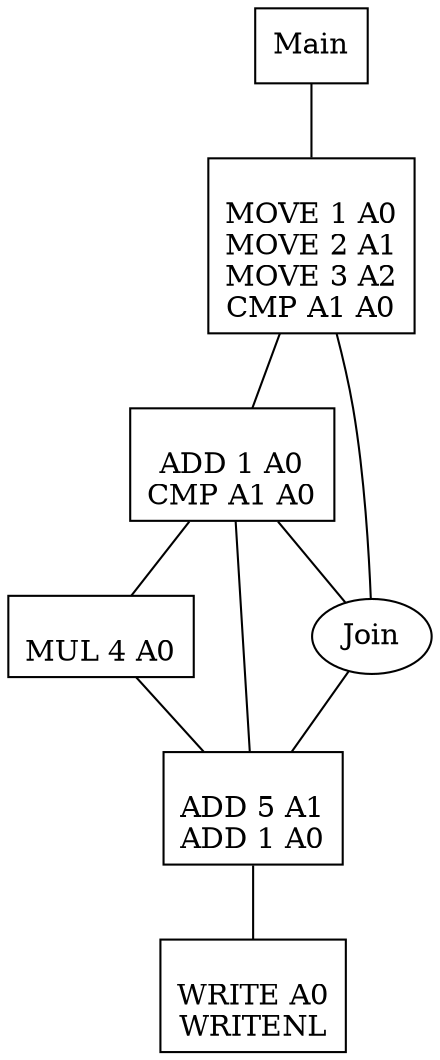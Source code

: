 graph CFG {
a[label= "Main", shape=box]
b[label="
MOVE 1 A0
MOVE 2 A1
MOVE 3 A2
CMP A1 A0", shape=box]
a -- b
c[label="
ADD 1 A0
CMP A1 A0", shape=box]
b -- c
d[label="
MUL 4 A0", shape=box]
c -- d
f[label="Join"]
d -- f
c -- f
e[label="Join"]
c -- e
b -- e
f[label="
ADD 5 A1
ADD 1 A0", shape=box]
e -- f
g[label="
WRITE A0
WRITENL", shape=box]
f -- g
}
